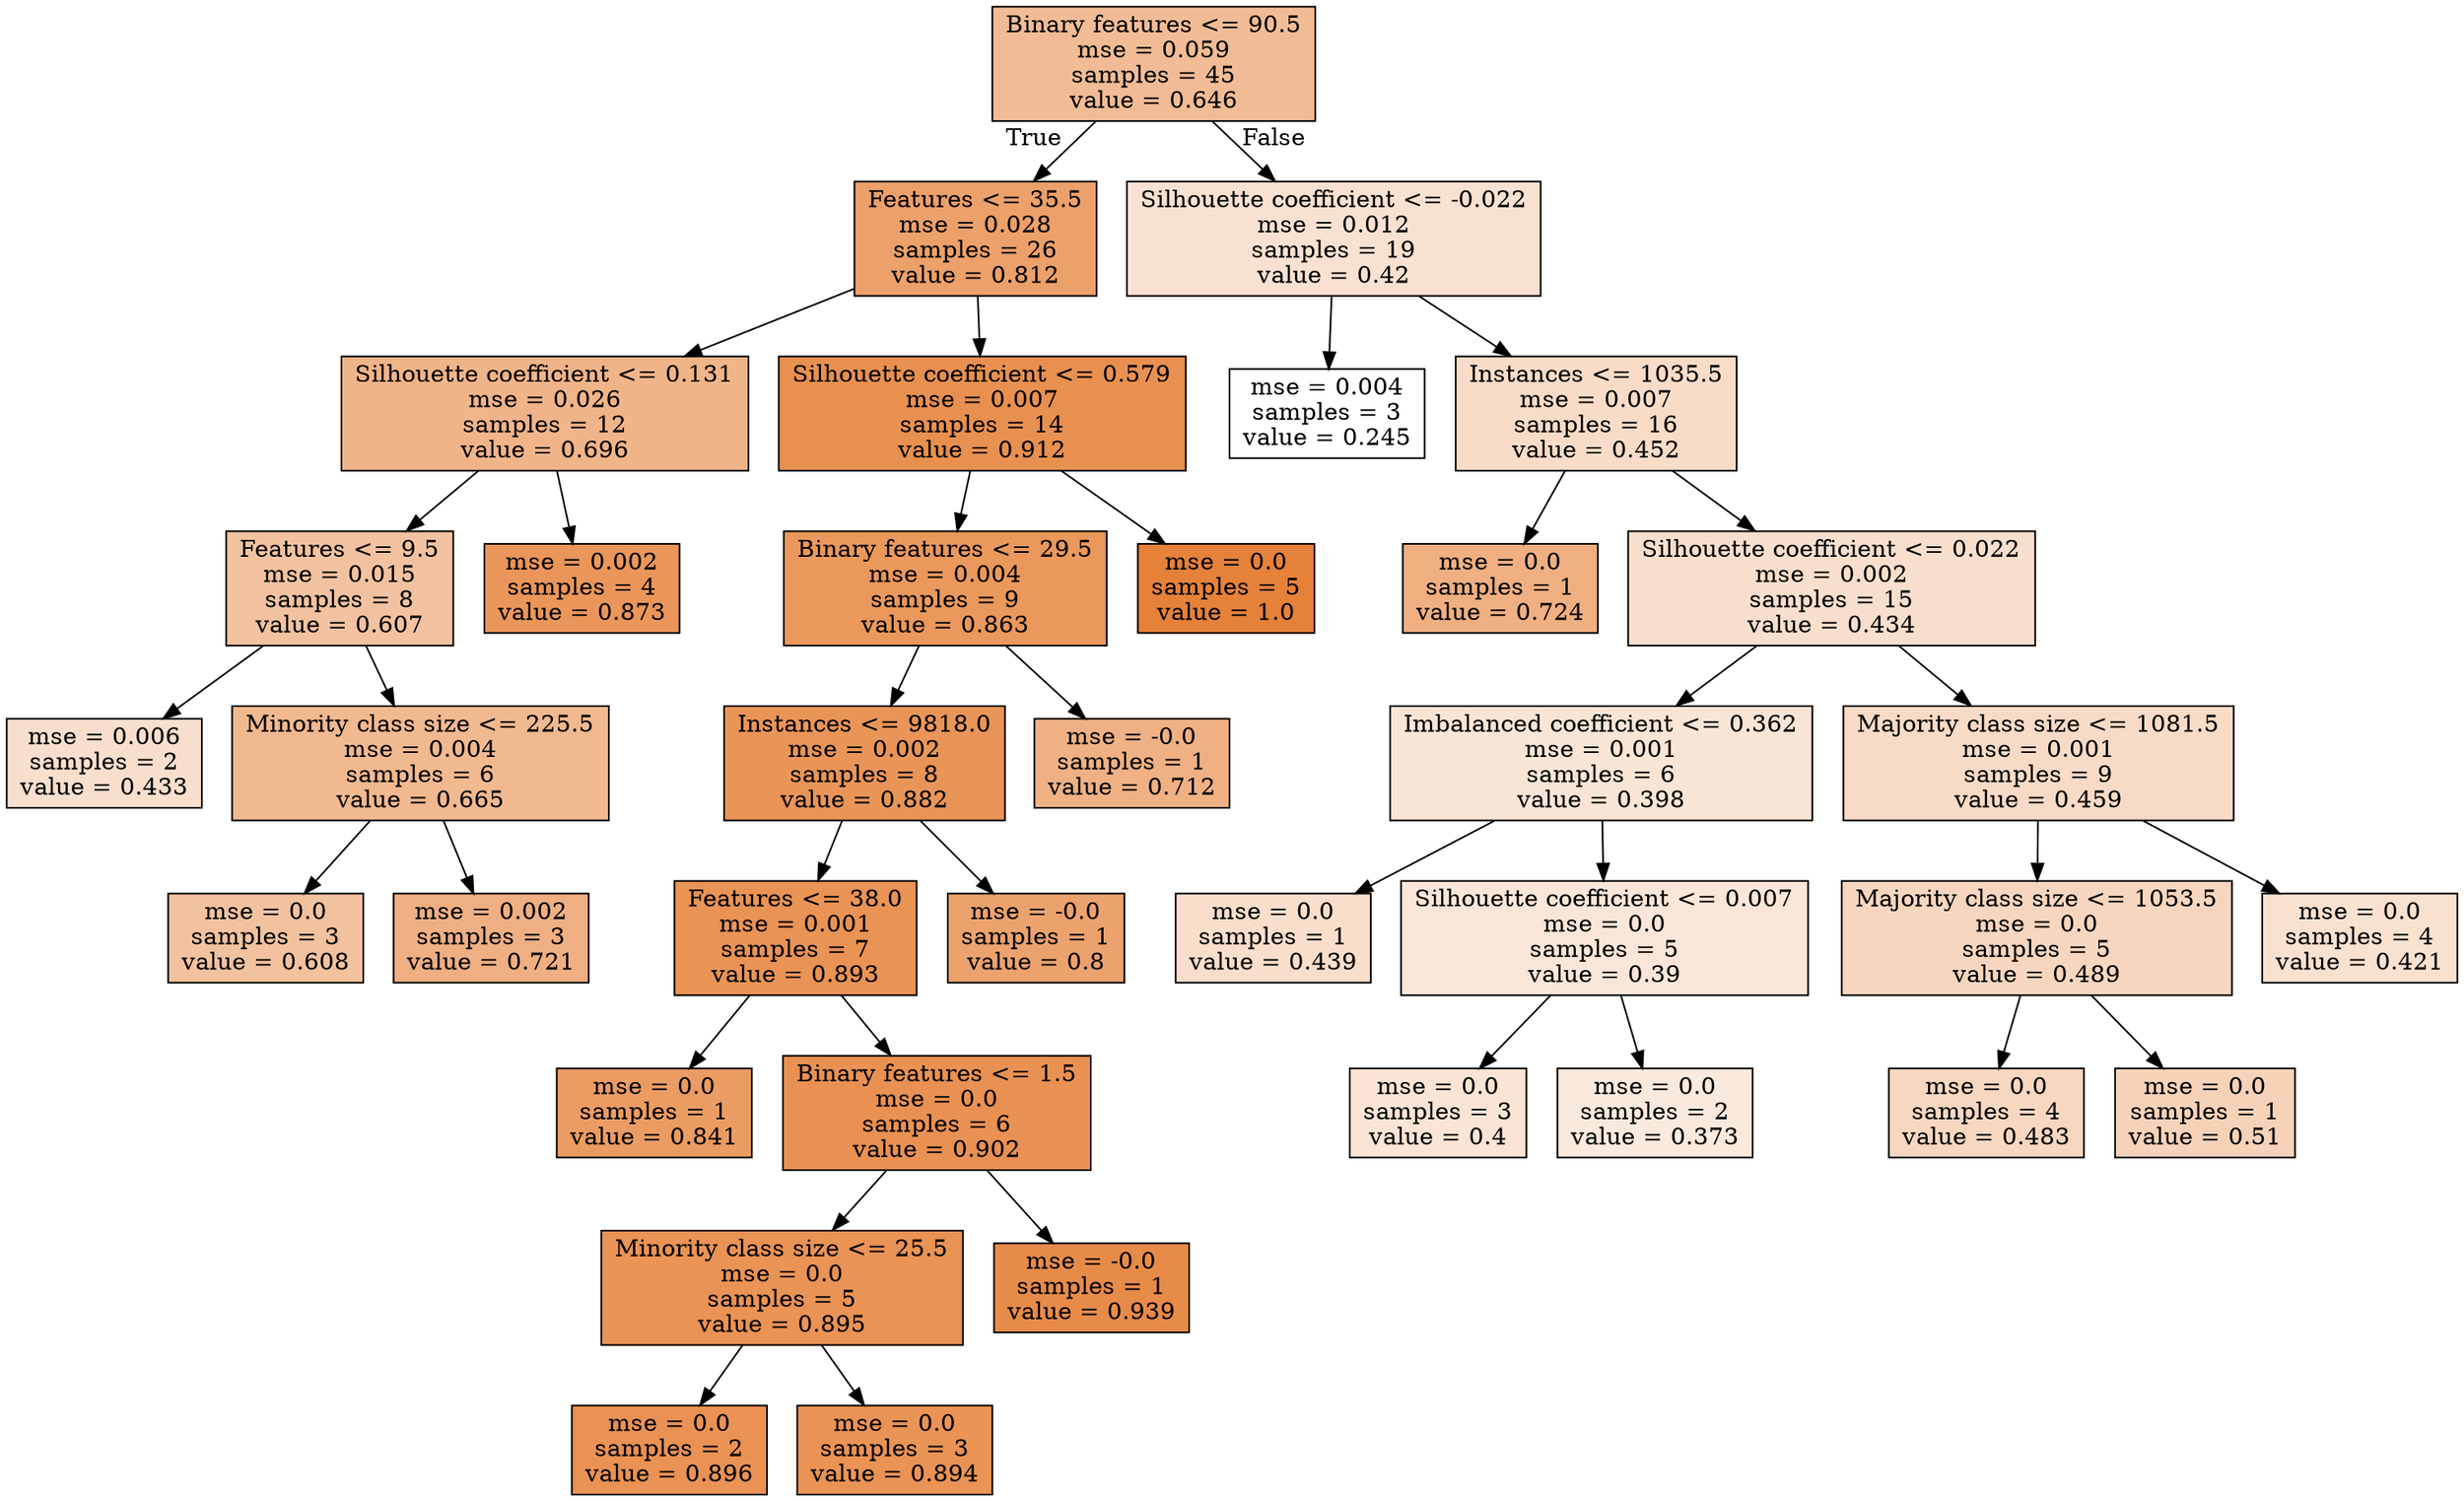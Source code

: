 digraph Tree {
node [shape=box, style="filled", color="black"] ;
0 [label="Binary features <= 90.5\nmse = 0.059\nsamples = 45\nvalue = 0.646", fillcolor="#e5813988"] ;
1 [label="Features <= 35.5\nmse = 0.028\nsamples = 26\nvalue = 0.812", fillcolor="#e58139c0"] ;
0 -> 1 [labeldistance=2.5, labelangle=45, headlabel="True"] ;
2 [label="Silhouette coefficient <= 0.131\nmse = 0.026\nsamples = 12\nvalue = 0.696", fillcolor="#e5813998"] ;
1 -> 2 ;
3 [label="Features <= 9.5\nmse = 0.015\nsamples = 8\nvalue = 0.607", fillcolor="#e581397a"] ;
2 -> 3 ;
4 [label="mse = 0.006\nsamples = 2\nvalue = 0.433", fillcolor="#e5813940"] ;
3 -> 4 ;
5 [label="Minority class size <= 225.5\nmse = 0.004\nsamples = 6\nvalue = 0.665", fillcolor="#e581398e"] ;
3 -> 5 ;
6 [label="mse = 0.0\nsamples = 3\nvalue = 0.608", fillcolor="#e581397b"] ;
5 -> 6 ;
7 [label="mse = 0.002\nsamples = 3\nvalue = 0.721", fillcolor="#e58139a1"] ;
5 -> 7 ;
8 [label="mse = 0.002\nsamples = 4\nvalue = 0.873", fillcolor="#e58139d4"] ;
2 -> 8 ;
9 [label="Silhouette coefficient <= 0.579\nmse = 0.007\nsamples = 14\nvalue = 0.912", fillcolor="#e58139e1"] ;
1 -> 9 ;
10 [label="Binary features <= 29.5\nmse = 0.004\nsamples = 9\nvalue = 0.863", fillcolor="#e58139d1"] ;
9 -> 10 ;
11 [label="Instances <= 9818.0\nmse = 0.002\nsamples = 8\nvalue = 0.882", fillcolor="#e58139d7"] ;
10 -> 11 ;
12 [label="Features <= 38.0\nmse = 0.001\nsamples = 7\nvalue = 0.893", fillcolor="#e58139db"] ;
11 -> 12 ;
13 [label="mse = 0.0\nsamples = 1\nvalue = 0.841", fillcolor="#e58139c9"] ;
12 -> 13 ;
14 [label="Binary features <= 1.5\nmse = 0.0\nsamples = 6\nvalue = 0.902", fillcolor="#e58139de"] ;
12 -> 14 ;
15 [label="Minority class size <= 25.5\nmse = 0.0\nsamples = 5\nvalue = 0.895", fillcolor="#e58139db"] ;
14 -> 15 ;
16 [label="mse = 0.0\nsamples = 2\nvalue = 0.896", fillcolor="#e58139dc"] ;
15 -> 16 ;
17 [label="mse = 0.0\nsamples = 3\nvalue = 0.894", fillcolor="#e58139db"] ;
15 -> 17 ;
18 [label="mse = -0.0\nsamples = 1\nvalue = 0.939", fillcolor="#e58139ea"] ;
14 -> 18 ;
19 [label="mse = -0.0\nsamples = 1\nvalue = 0.8", fillcolor="#e58139bb"] ;
11 -> 19 ;
20 [label="mse = -0.0\nsamples = 1\nvalue = 0.712", fillcolor="#e581399e"] ;
10 -> 20 ;
21 [label="mse = 0.0\nsamples = 5\nvalue = 1.0", fillcolor="#e58139ff"] ;
9 -> 21 ;
22 [label="Silhouette coefficient <= -0.022\nmse = 0.012\nsamples = 19\nvalue = 0.42", fillcolor="#e581393b"] ;
0 -> 22 [labeldistance=2.5, labelangle=-45, headlabel="False"] ;
23 [label="mse = 0.004\nsamples = 3\nvalue = 0.245", fillcolor="#e5813900"] ;
22 -> 23 ;
24 [label="Instances <= 1035.5\nmse = 0.007\nsamples = 16\nvalue = 0.452", fillcolor="#e5813946"] ;
22 -> 24 ;
25 [label="mse = 0.0\nsamples = 1\nvalue = 0.724", fillcolor="#e58139a2"] ;
24 -> 25 ;
26 [label="Silhouette coefficient <= 0.022\nmse = 0.002\nsamples = 15\nvalue = 0.434", fillcolor="#e5813940"] ;
24 -> 26 ;
27 [label="Imbalanced coefficient <= 0.362\nmse = 0.001\nsamples = 6\nvalue = 0.398", fillcolor="#e5813934"] ;
26 -> 27 ;
28 [label="mse = 0.0\nsamples = 1\nvalue = 0.439", fillcolor="#e5813942"] ;
27 -> 28 ;
29 [label="Silhouette coefficient <= 0.007\nmse = 0.0\nsamples = 5\nvalue = 0.39", fillcolor="#e5813931"] ;
27 -> 29 ;
30 [label="mse = 0.0\nsamples = 3\nvalue = 0.4", fillcolor="#e5813935"] ;
29 -> 30 ;
31 [label="mse = 0.0\nsamples = 2\nvalue = 0.373", fillcolor="#e581392b"] ;
29 -> 31 ;
32 [label="Majority class size <= 1081.5\nmse = 0.001\nsamples = 9\nvalue = 0.459", fillcolor="#e5813948"] ;
26 -> 32 ;
33 [label="Majority class size <= 1053.5\nmse = 0.0\nsamples = 5\nvalue = 0.489", fillcolor="#e5813952"] ;
32 -> 33 ;
34 [label="mse = 0.0\nsamples = 4\nvalue = 0.483", fillcolor="#e5813950"] ;
33 -> 34 ;
35 [label="mse = 0.0\nsamples = 1\nvalue = 0.51", fillcolor="#e581395a"] ;
33 -> 35 ;
36 [label="mse = 0.0\nsamples = 4\nvalue = 0.421", fillcolor="#e581393c"] ;
32 -> 36 ;
}